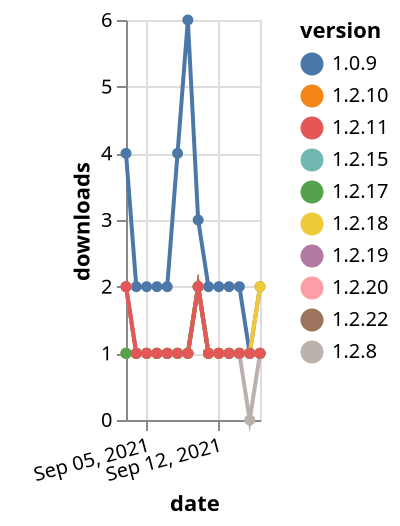 {"$schema": "https://vega.github.io/schema/vega-lite/v5.json", "description": "A simple bar chart with embedded data.", "data": {"values": [{"date": "2021-09-03", "total": 222, "delta": 1, "version": "1.2.8"}, {"date": "2021-09-04", "total": 223, "delta": 1, "version": "1.2.8"}, {"date": "2021-09-05", "total": 224, "delta": 1, "version": "1.2.8"}, {"date": "2021-09-06", "total": 225, "delta": 1, "version": "1.2.8"}, {"date": "2021-09-07", "total": 226, "delta": 1, "version": "1.2.8"}, {"date": "2021-09-08", "total": 227, "delta": 1, "version": "1.2.8"}, {"date": "2021-09-09", "total": 228, "delta": 1, "version": "1.2.8"}, {"date": "2021-09-10", "total": 230, "delta": 2, "version": "1.2.8"}, {"date": "2021-09-11", "total": 231, "delta": 1, "version": "1.2.8"}, {"date": "2021-09-12", "total": 232, "delta": 1, "version": "1.2.8"}, {"date": "2021-09-13", "total": 233, "delta": 1, "version": "1.2.8"}, {"date": "2021-09-14", "total": 234, "delta": 1, "version": "1.2.8"}, {"date": "2021-09-15", "total": 234, "delta": 0, "version": "1.2.8"}, {"date": "2021-09-16", "total": 235, "delta": 1, "version": "1.2.8"}, {"date": "2021-09-03", "total": 3102, "delta": 4, "version": "1.0.9"}, {"date": "2021-09-04", "total": 3104, "delta": 2, "version": "1.0.9"}, {"date": "2021-09-05", "total": 3106, "delta": 2, "version": "1.0.9"}, {"date": "2021-09-06", "total": 3108, "delta": 2, "version": "1.0.9"}, {"date": "2021-09-07", "total": 3110, "delta": 2, "version": "1.0.9"}, {"date": "2021-09-08", "total": 3114, "delta": 4, "version": "1.0.9"}, {"date": "2021-09-09", "total": 3120, "delta": 6, "version": "1.0.9"}, {"date": "2021-09-10", "total": 3123, "delta": 3, "version": "1.0.9"}, {"date": "2021-09-11", "total": 3125, "delta": 2, "version": "1.0.9"}, {"date": "2021-09-12", "total": 3127, "delta": 2, "version": "1.0.9"}, {"date": "2021-09-13", "total": 3129, "delta": 2, "version": "1.0.9"}, {"date": "2021-09-14", "total": 3131, "delta": 2, "version": "1.0.9"}, {"date": "2021-09-15", "total": 3132, "delta": 1, "version": "1.0.9"}, {"date": "2021-09-16", "total": 3133, "delta": 1, "version": "1.0.9"}, {"date": "2021-09-03", "total": 209, "delta": 2, "version": "1.2.20"}, {"date": "2021-09-04", "total": 210, "delta": 1, "version": "1.2.20"}, {"date": "2021-09-05", "total": 211, "delta": 1, "version": "1.2.20"}, {"date": "2021-09-06", "total": 212, "delta": 1, "version": "1.2.20"}, {"date": "2021-09-07", "total": 213, "delta": 1, "version": "1.2.20"}, {"date": "2021-09-08", "total": 214, "delta": 1, "version": "1.2.20"}, {"date": "2021-09-09", "total": 215, "delta": 1, "version": "1.2.20"}, {"date": "2021-09-10", "total": 217, "delta": 2, "version": "1.2.20"}, {"date": "2021-09-11", "total": 218, "delta": 1, "version": "1.2.20"}, {"date": "2021-09-12", "total": 219, "delta": 1, "version": "1.2.20"}, {"date": "2021-09-13", "total": 220, "delta": 1, "version": "1.2.20"}, {"date": "2021-09-14", "total": 221, "delta": 1, "version": "1.2.20"}, {"date": "2021-09-15", "total": 222, "delta": 1, "version": "1.2.20"}, {"date": "2021-09-16", "total": 223, "delta": 1, "version": "1.2.20"}, {"date": "2021-09-03", "total": 144, "delta": 1, "version": "1.2.22"}, {"date": "2021-09-04", "total": 145, "delta": 1, "version": "1.2.22"}, {"date": "2021-09-05", "total": 146, "delta": 1, "version": "1.2.22"}, {"date": "2021-09-06", "total": 147, "delta": 1, "version": "1.2.22"}, {"date": "2021-09-07", "total": 148, "delta": 1, "version": "1.2.22"}, {"date": "2021-09-08", "total": 149, "delta": 1, "version": "1.2.22"}, {"date": "2021-09-09", "total": 150, "delta": 1, "version": "1.2.22"}, {"date": "2021-09-10", "total": 152, "delta": 2, "version": "1.2.22"}, {"date": "2021-09-11", "total": 153, "delta": 1, "version": "1.2.22"}, {"date": "2021-09-12", "total": 154, "delta": 1, "version": "1.2.22"}, {"date": "2021-09-13", "total": 155, "delta": 1, "version": "1.2.22"}, {"date": "2021-09-14", "total": 156, "delta": 1, "version": "1.2.22"}, {"date": "2021-09-15", "total": 157, "delta": 1, "version": "1.2.22"}, {"date": "2021-09-16", "total": 159, "delta": 2, "version": "1.2.22"}, {"date": "2021-09-03", "total": 163, "delta": 2, "version": "1.2.19"}, {"date": "2021-09-04", "total": 164, "delta": 1, "version": "1.2.19"}, {"date": "2021-09-05", "total": 165, "delta": 1, "version": "1.2.19"}, {"date": "2021-09-06", "total": 166, "delta": 1, "version": "1.2.19"}, {"date": "2021-09-07", "total": 167, "delta": 1, "version": "1.2.19"}, {"date": "2021-09-08", "total": 168, "delta": 1, "version": "1.2.19"}, {"date": "2021-09-09", "total": 169, "delta": 1, "version": "1.2.19"}, {"date": "2021-09-10", "total": 171, "delta": 2, "version": "1.2.19"}, {"date": "2021-09-11", "total": 172, "delta": 1, "version": "1.2.19"}, {"date": "2021-09-12", "total": 173, "delta": 1, "version": "1.2.19"}, {"date": "2021-09-13", "total": 174, "delta": 1, "version": "1.2.19"}, {"date": "2021-09-14", "total": 175, "delta": 1, "version": "1.2.19"}, {"date": "2021-09-15", "total": 176, "delta": 1, "version": "1.2.19"}, {"date": "2021-09-16", "total": 177, "delta": 1, "version": "1.2.19"}, {"date": "2021-09-03", "total": 220, "delta": 1, "version": "1.2.10"}, {"date": "2021-09-04", "total": 221, "delta": 1, "version": "1.2.10"}, {"date": "2021-09-05", "total": 222, "delta": 1, "version": "1.2.10"}, {"date": "2021-09-06", "total": 223, "delta": 1, "version": "1.2.10"}, {"date": "2021-09-07", "total": 224, "delta": 1, "version": "1.2.10"}, {"date": "2021-09-08", "total": 225, "delta": 1, "version": "1.2.10"}, {"date": "2021-09-09", "total": 226, "delta": 1, "version": "1.2.10"}, {"date": "2021-09-10", "total": 228, "delta": 2, "version": "1.2.10"}, {"date": "2021-09-11", "total": 229, "delta": 1, "version": "1.2.10"}, {"date": "2021-09-12", "total": 230, "delta": 1, "version": "1.2.10"}, {"date": "2021-09-13", "total": 231, "delta": 1, "version": "1.2.10"}, {"date": "2021-09-14", "total": 232, "delta": 1, "version": "1.2.10"}, {"date": "2021-09-15", "total": 233, "delta": 1, "version": "1.2.10"}, {"date": "2021-09-16", "total": 234, "delta": 1, "version": "1.2.10"}, {"date": "2021-09-03", "total": 488, "delta": 1, "version": "1.2.18"}, {"date": "2021-09-04", "total": 489, "delta": 1, "version": "1.2.18"}, {"date": "2021-09-05", "total": 490, "delta": 1, "version": "1.2.18"}, {"date": "2021-09-06", "total": 491, "delta": 1, "version": "1.2.18"}, {"date": "2021-09-07", "total": 492, "delta": 1, "version": "1.2.18"}, {"date": "2021-09-08", "total": 493, "delta": 1, "version": "1.2.18"}, {"date": "2021-09-09", "total": 494, "delta": 1, "version": "1.2.18"}, {"date": "2021-09-10", "total": 496, "delta": 2, "version": "1.2.18"}, {"date": "2021-09-11", "total": 497, "delta": 1, "version": "1.2.18"}, {"date": "2021-09-12", "total": 498, "delta": 1, "version": "1.2.18"}, {"date": "2021-09-13", "total": 499, "delta": 1, "version": "1.2.18"}, {"date": "2021-09-14", "total": 500, "delta": 1, "version": "1.2.18"}, {"date": "2021-09-15", "total": 501, "delta": 1, "version": "1.2.18"}, {"date": "2021-09-16", "total": 503, "delta": 2, "version": "1.2.18"}, {"date": "2021-09-03", "total": 211, "delta": 1, "version": "1.2.15"}, {"date": "2021-09-04", "total": 212, "delta": 1, "version": "1.2.15"}, {"date": "2021-09-05", "total": 213, "delta": 1, "version": "1.2.15"}, {"date": "2021-09-06", "total": 214, "delta": 1, "version": "1.2.15"}, {"date": "2021-09-07", "total": 215, "delta": 1, "version": "1.2.15"}, {"date": "2021-09-08", "total": 216, "delta": 1, "version": "1.2.15"}, {"date": "2021-09-09", "total": 217, "delta": 1, "version": "1.2.15"}, {"date": "2021-09-10", "total": 219, "delta": 2, "version": "1.2.15"}, {"date": "2021-09-11", "total": 220, "delta": 1, "version": "1.2.15"}, {"date": "2021-09-12", "total": 221, "delta": 1, "version": "1.2.15"}, {"date": "2021-09-13", "total": 222, "delta": 1, "version": "1.2.15"}, {"date": "2021-09-14", "total": 223, "delta": 1, "version": "1.2.15"}, {"date": "2021-09-15", "total": 224, "delta": 1, "version": "1.2.15"}, {"date": "2021-09-16", "total": 225, "delta": 1, "version": "1.2.15"}, {"date": "2021-09-03", "total": 216, "delta": 1, "version": "1.2.17"}, {"date": "2021-09-04", "total": 217, "delta": 1, "version": "1.2.17"}, {"date": "2021-09-05", "total": 218, "delta": 1, "version": "1.2.17"}, {"date": "2021-09-06", "total": 219, "delta": 1, "version": "1.2.17"}, {"date": "2021-09-07", "total": 220, "delta": 1, "version": "1.2.17"}, {"date": "2021-09-08", "total": 221, "delta": 1, "version": "1.2.17"}, {"date": "2021-09-09", "total": 222, "delta": 1, "version": "1.2.17"}, {"date": "2021-09-10", "total": 224, "delta": 2, "version": "1.2.17"}, {"date": "2021-09-11", "total": 225, "delta": 1, "version": "1.2.17"}, {"date": "2021-09-12", "total": 226, "delta": 1, "version": "1.2.17"}, {"date": "2021-09-13", "total": 227, "delta": 1, "version": "1.2.17"}, {"date": "2021-09-14", "total": 228, "delta": 1, "version": "1.2.17"}, {"date": "2021-09-15", "total": 229, "delta": 1, "version": "1.2.17"}, {"date": "2021-09-16", "total": 230, "delta": 1, "version": "1.2.17"}, {"date": "2021-09-03", "total": 232, "delta": 2, "version": "1.2.11"}, {"date": "2021-09-04", "total": 233, "delta": 1, "version": "1.2.11"}, {"date": "2021-09-05", "total": 234, "delta": 1, "version": "1.2.11"}, {"date": "2021-09-06", "total": 235, "delta": 1, "version": "1.2.11"}, {"date": "2021-09-07", "total": 236, "delta": 1, "version": "1.2.11"}, {"date": "2021-09-08", "total": 237, "delta": 1, "version": "1.2.11"}, {"date": "2021-09-09", "total": 238, "delta": 1, "version": "1.2.11"}, {"date": "2021-09-10", "total": 240, "delta": 2, "version": "1.2.11"}, {"date": "2021-09-11", "total": 241, "delta": 1, "version": "1.2.11"}, {"date": "2021-09-12", "total": 242, "delta": 1, "version": "1.2.11"}, {"date": "2021-09-13", "total": 243, "delta": 1, "version": "1.2.11"}, {"date": "2021-09-14", "total": 244, "delta": 1, "version": "1.2.11"}, {"date": "2021-09-15", "total": 245, "delta": 1, "version": "1.2.11"}, {"date": "2021-09-16", "total": 246, "delta": 1, "version": "1.2.11"}]}, "width": "container", "mark": {"type": "line", "point": {"filled": true}}, "encoding": {"x": {"field": "date", "type": "temporal", "timeUnit": "yearmonthdate", "title": "date", "axis": {"labelAngle": -15}}, "y": {"field": "delta", "type": "quantitative", "title": "downloads"}, "color": {"field": "version", "type": "nominal"}, "tooltip": {"field": "delta"}}}